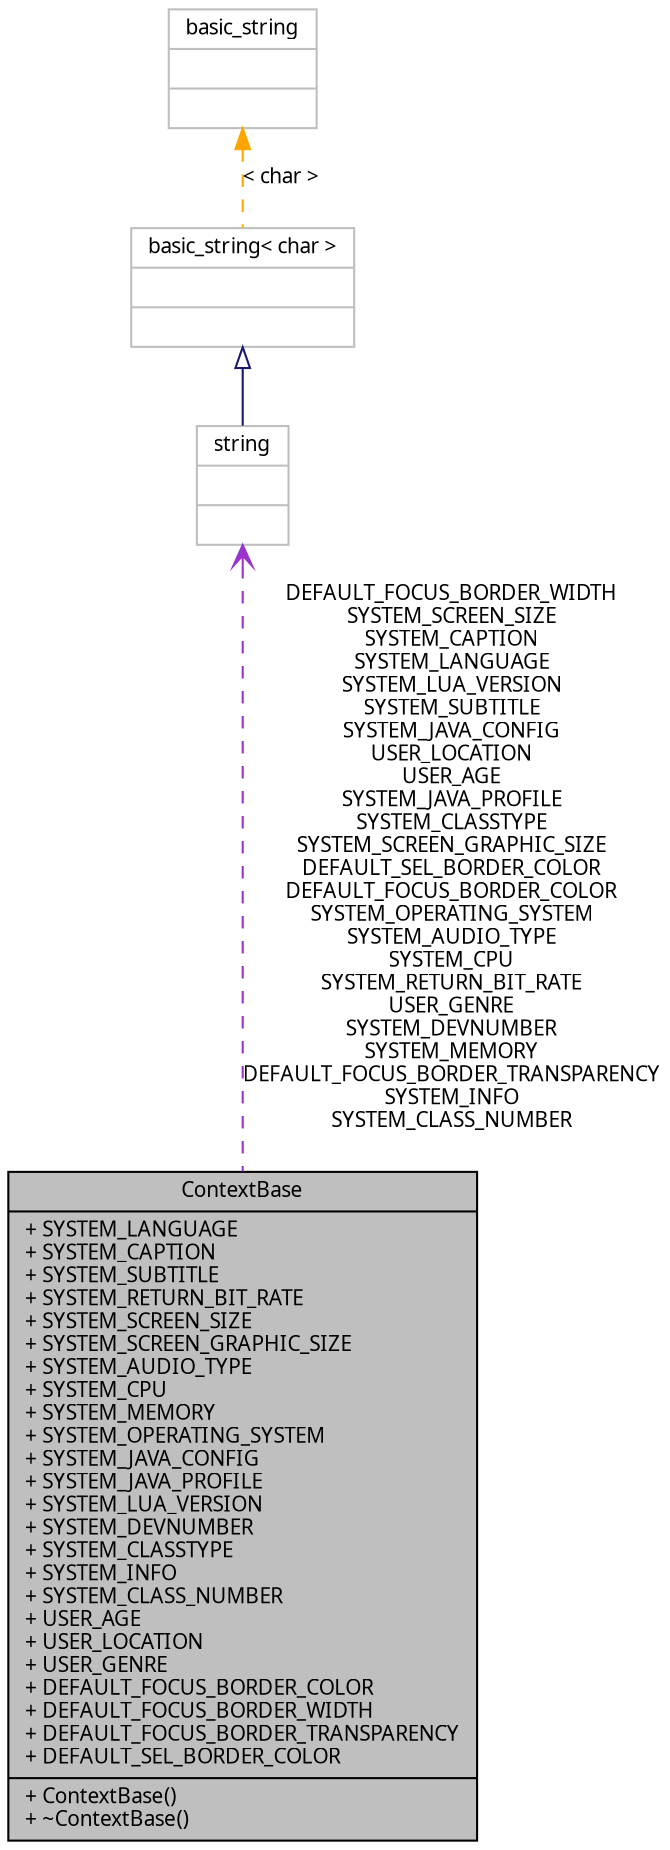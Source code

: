 digraph G
{
  edge [fontname="FreeSans.ttf",fontsize=10,labelfontname="FreeSans.ttf",labelfontsize=10];
  node [fontname="FreeSans.ttf",fontsize=10,shape=record];
  Node1 [label="{ContextBase\n|+ SYSTEM_LANGUAGE\l+ SYSTEM_CAPTION\l+ SYSTEM_SUBTITLE\l+ SYSTEM_RETURN_BIT_RATE\l+ SYSTEM_SCREEN_SIZE\l+ SYSTEM_SCREEN_GRAPHIC_SIZE\l+ SYSTEM_AUDIO_TYPE\l+ SYSTEM_CPU\l+ SYSTEM_MEMORY\l+ SYSTEM_OPERATING_SYSTEM\l+ SYSTEM_JAVA_CONFIG\l+ SYSTEM_JAVA_PROFILE\l+ SYSTEM_LUA_VERSION\l+ SYSTEM_DEVNUMBER\l+ SYSTEM_CLASSTYPE\l+ SYSTEM_INFO\l+ SYSTEM_CLASS_NUMBER\l+ USER_AGE\l+ USER_LOCATION\l+ USER_GENRE\l+ DEFAULT_FOCUS_BORDER_COLOR\l+ DEFAULT_FOCUS_BORDER_WIDTH\l+ DEFAULT_FOCUS_BORDER_TRANSPARENCY\l+ DEFAULT_SEL_BORDER_COLOR\l|+ ContextBase()\l+ ~ContextBase()\l}",height=0.2,width=0.4,color="black", fillcolor="grey75", style="filled" fontcolor="black"];
  Node2 -> Node1 [dir=back,color="darkorchid3",fontsize=10,style="dashed",label="DEFAULT_FOCUS_BORDER_WIDTH\nSYSTEM_SCREEN_SIZE\nSYSTEM_CAPTION\nSYSTEM_LANGUAGE\nSYSTEM_LUA_VERSION\nSYSTEM_SUBTITLE\nSYSTEM_JAVA_CONFIG\nUSER_LOCATION\nUSER_AGE\nSYSTEM_JAVA_PROFILE\nSYSTEM_CLASSTYPE\nSYSTEM_SCREEN_GRAPHIC_SIZE\nDEFAULT_SEL_BORDER_COLOR\nDEFAULT_FOCUS_BORDER_COLOR\nSYSTEM_OPERATING_SYSTEM\nSYSTEM_AUDIO_TYPE\nSYSTEM_CPU\nSYSTEM_RETURN_BIT_RATE\nUSER_GENRE\nSYSTEM_DEVNUMBER\nSYSTEM_MEMORY\nDEFAULT_FOCUS_BORDER_TRANSPARENCY\nSYSTEM_INFO\nSYSTEM_CLASS_NUMBER",arrowtail="open",fontname="FreeSans.ttf"];
  Node2 [label="{string\n||}",height=0.2,width=0.4,color="grey75", fillcolor="white", style="filled",tooltip="STL class."];
  Node3 -> Node2 [dir=back,color="midnightblue",fontsize=10,style="solid",arrowtail="empty",fontname="FreeSans.ttf"];
  Node3 [label="{basic_string\< char \>\n||}",height=0.2,width=0.4,color="grey75", fillcolor="white", style="filled"];
  Node4 -> Node3 [dir=back,color="orange",fontsize=10,style="dashed",label="\< char \>",fontname="FreeSans.ttf"];
  Node4 [label="{basic_string\n||}",height=0.2,width=0.4,color="grey75", fillcolor="white", style="filled",tooltip="STL class."];
}
